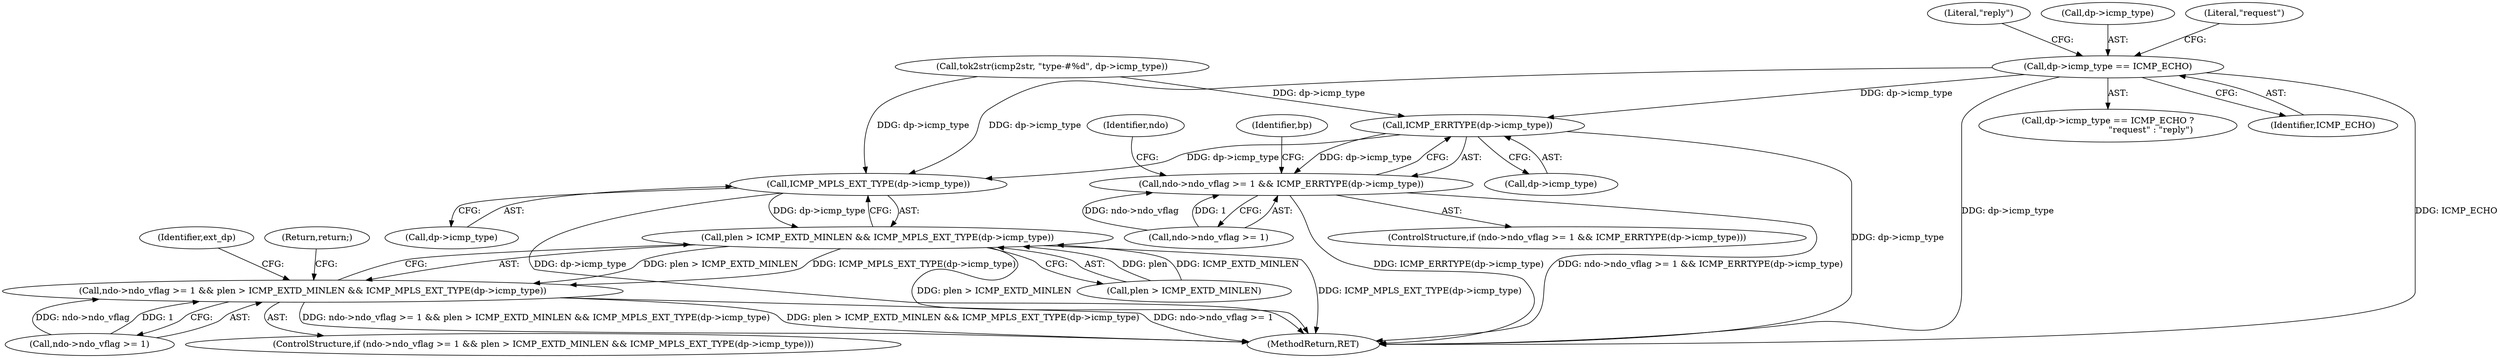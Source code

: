 digraph "0_tcpdump_2b62d1dda41590db29368ec7ba5f4faf3464765a@pointer" {
"1000177" [label="(Call,dp->icmp_type == ICMP_ECHO)"];
"1000937" [label="(Call,ICMP_ERRTYPE(dp->icmp_type))"];
"1000931" [label="(Call,ndo->ndo_vflag >= 1 && ICMP_ERRTYPE(dp->icmp_type))"];
"1000983" [label="(Call,ICMP_MPLS_EXT_TYPE(dp->icmp_type))"];
"1000979" [label="(Call,plen > ICMP_EXTD_MINLEN && ICMP_MPLS_EXT_TYPE(dp->icmp_type))"];
"1000973" [label="(Call,ndo->ndo_vflag >= 1 && plen > ICMP_EXTD_MINLEN && ICMP_MPLS_EXT_TYPE(dp->icmp_type))"];
"1000183" [label="(Literal,\"reply\")"];
"1000937" [label="(Call,ICMP_ERRTYPE(dp->icmp_type))"];
"1000938" [label="(Call,dp->icmp_type)"];
"1000943" [label="(Identifier,bp)"];
"1000984" [label="(Call,dp->icmp_type)"];
"1000176" [label="(Call,dp->icmp_type == ICMP_ECHO ?\n                               \"request\" : \"reply\")"];
"1000973" [label="(Call,ndo->ndo_vflag >= 1 && plen > ICMP_EXTD_MINLEN && ICMP_MPLS_EXT_TYPE(dp->icmp_type))"];
"1000980" [label="(Call,plen > ICMP_EXTD_MINLEN)"];
"1000177" [label="(Call,dp->icmp_type == ICMP_ECHO)"];
"1000976" [label="(Identifier,ndo)"];
"1000181" [label="(Identifier,ICMP_ECHO)"];
"1000854" [label="(Call,tok2str(icmp2str, \"type-#%d\", dp->icmp_type))"];
"1000990" [label="(Identifier,ext_dp)"];
"1000178" [label="(Call,dp->icmp_type)"];
"1000932" [label="(Call,ndo->ndo_vflag >= 1)"];
"1000983" [label="(Call,ICMP_MPLS_EXT_TYPE(dp->icmp_type))"];
"1000979" [label="(Call,plen > ICMP_EXTD_MINLEN && ICMP_MPLS_EXT_TYPE(dp->icmp_type))"];
"1000974" [label="(Call,ndo->ndo_vflag >= 1)"];
"1001260" [label="(MethodReturn,RET)"];
"1001254" [label="(Return,return;)"];
"1000931" [label="(Call,ndo->ndo_vflag >= 1 && ICMP_ERRTYPE(dp->icmp_type))"];
"1000930" [label="(ControlStructure,if (ndo->ndo_vflag >= 1 && ICMP_ERRTYPE(dp->icmp_type)))"];
"1000182" [label="(Literal,\"request\")"];
"1000972" [label="(ControlStructure,if (ndo->ndo_vflag >= 1 && plen > ICMP_EXTD_MINLEN && ICMP_MPLS_EXT_TYPE(dp->icmp_type)))"];
"1000177" -> "1000176"  [label="AST: "];
"1000177" -> "1000181"  [label="CFG: "];
"1000178" -> "1000177"  [label="AST: "];
"1000181" -> "1000177"  [label="AST: "];
"1000182" -> "1000177"  [label="CFG: "];
"1000183" -> "1000177"  [label="CFG: "];
"1000177" -> "1001260"  [label="DDG: dp->icmp_type"];
"1000177" -> "1001260"  [label="DDG: ICMP_ECHO"];
"1000177" -> "1000937"  [label="DDG: dp->icmp_type"];
"1000177" -> "1000983"  [label="DDG: dp->icmp_type"];
"1000937" -> "1000931"  [label="AST: "];
"1000937" -> "1000938"  [label="CFG: "];
"1000938" -> "1000937"  [label="AST: "];
"1000931" -> "1000937"  [label="CFG: "];
"1000937" -> "1001260"  [label="DDG: dp->icmp_type"];
"1000937" -> "1000931"  [label="DDG: dp->icmp_type"];
"1000854" -> "1000937"  [label="DDG: dp->icmp_type"];
"1000937" -> "1000983"  [label="DDG: dp->icmp_type"];
"1000931" -> "1000930"  [label="AST: "];
"1000931" -> "1000932"  [label="CFG: "];
"1000932" -> "1000931"  [label="AST: "];
"1000943" -> "1000931"  [label="CFG: "];
"1000976" -> "1000931"  [label="CFG: "];
"1000931" -> "1001260"  [label="DDG: ICMP_ERRTYPE(dp->icmp_type)"];
"1000931" -> "1001260"  [label="DDG: ndo->ndo_vflag >= 1 && ICMP_ERRTYPE(dp->icmp_type)"];
"1000932" -> "1000931"  [label="DDG: ndo->ndo_vflag"];
"1000932" -> "1000931"  [label="DDG: 1"];
"1000983" -> "1000979"  [label="AST: "];
"1000983" -> "1000984"  [label="CFG: "];
"1000984" -> "1000983"  [label="AST: "];
"1000979" -> "1000983"  [label="CFG: "];
"1000983" -> "1001260"  [label="DDG: dp->icmp_type"];
"1000983" -> "1000979"  [label="DDG: dp->icmp_type"];
"1000854" -> "1000983"  [label="DDG: dp->icmp_type"];
"1000979" -> "1000973"  [label="AST: "];
"1000979" -> "1000980"  [label="CFG: "];
"1000980" -> "1000979"  [label="AST: "];
"1000973" -> "1000979"  [label="CFG: "];
"1000979" -> "1001260"  [label="DDG: ICMP_MPLS_EXT_TYPE(dp->icmp_type)"];
"1000979" -> "1001260"  [label="DDG: plen > ICMP_EXTD_MINLEN"];
"1000979" -> "1000973"  [label="DDG: plen > ICMP_EXTD_MINLEN"];
"1000979" -> "1000973"  [label="DDG: ICMP_MPLS_EXT_TYPE(dp->icmp_type)"];
"1000980" -> "1000979"  [label="DDG: plen"];
"1000980" -> "1000979"  [label="DDG: ICMP_EXTD_MINLEN"];
"1000973" -> "1000972"  [label="AST: "];
"1000973" -> "1000974"  [label="CFG: "];
"1000974" -> "1000973"  [label="AST: "];
"1000990" -> "1000973"  [label="CFG: "];
"1001254" -> "1000973"  [label="CFG: "];
"1000973" -> "1001260"  [label="DDG: plen > ICMP_EXTD_MINLEN && ICMP_MPLS_EXT_TYPE(dp->icmp_type)"];
"1000973" -> "1001260"  [label="DDG: ndo->ndo_vflag >= 1"];
"1000973" -> "1001260"  [label="DDG: ndo->ndo_vflag >= 1 && plen > ICMP_EXTD_MINLEN && ICMP_MPLS_EXT_TYPE(dp->icmp_type)"];
"1000974" -> "1000973"  [label="DDG: ndo->ndo_vflag"];
"1000974" -> "1000973"  [label="DDG: 1"];
}
